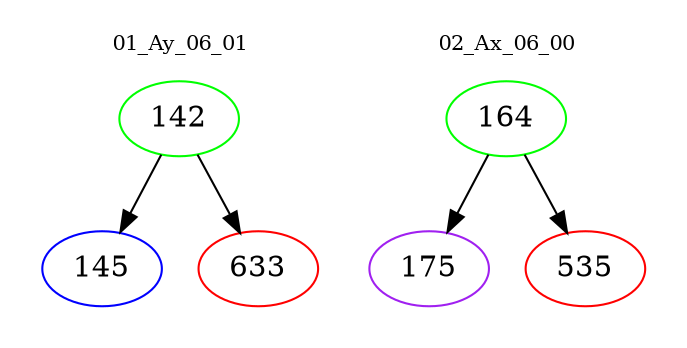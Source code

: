digraph{
subgraph cluster_0 {
color = white
label = "01_Ay_06_01";
fontsize=10;
T0_142 [label="142", color="green"]
T0_142 -> T0_145 [color="black"]
T0_145 [label="145", color="blue"]
T0_142 -> T0_633 [color="black"]
T0_633 [label="633", color="red"]
}
subgraph cluster_1 {
color = white
label = "02_Ax_06_00";
fontsize=10;
T1_164 [label="164", color="green"]
T1_164 -> T1_175 [color="black"]
T1_175 [label="175", color="purple"]
T1_164 -> T1_535 [color="black"]
T1_535 [label="535", color="red"]
}
}

